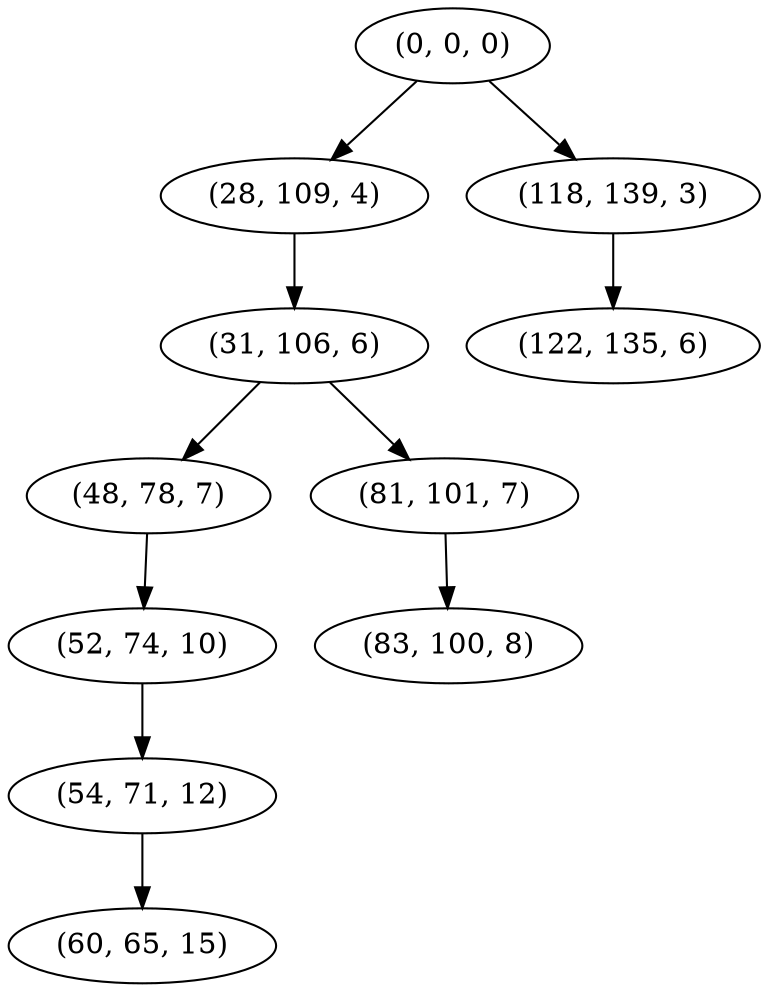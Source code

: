 digraph tree {
    "(0, 0, 0)";
    "(28, 109, 4)";
    "(31, 106, 6)";
    "(48, 78, 7)";
    "(52, 74, 10)";
    "(54, 71, 12)";
    "(60, 65, 15)";
    "(81, 101, 7)";
    "(83, 100, 8)";
    "(118, 139, 3)";
    "(122, 135, 6)";
    "(0, 0, 0)" -> "(28, 109, 4)";
    "(0, 0, 0)" -> "(118, 139, 3)";
    "(28, 109, 4)" -> "(31, 106, 6)";
    "(31, 106, 6)" -> "(48, 78, 7)";
    "(31, 106, 6)" -> "(81, 101, 7)";
    "(48, 78, 7)" -> "(52, 74, 10)";
    "(52, 74, 10)" -> "(54, 71, 12)";
    "(54, 71, 12)" -> "(60, 65, 15)";
    "(81, 101, 7)" -> "(83, 100, 8)";
    "(118, 139, 3)" -> "(122, 135, 6)";
}
